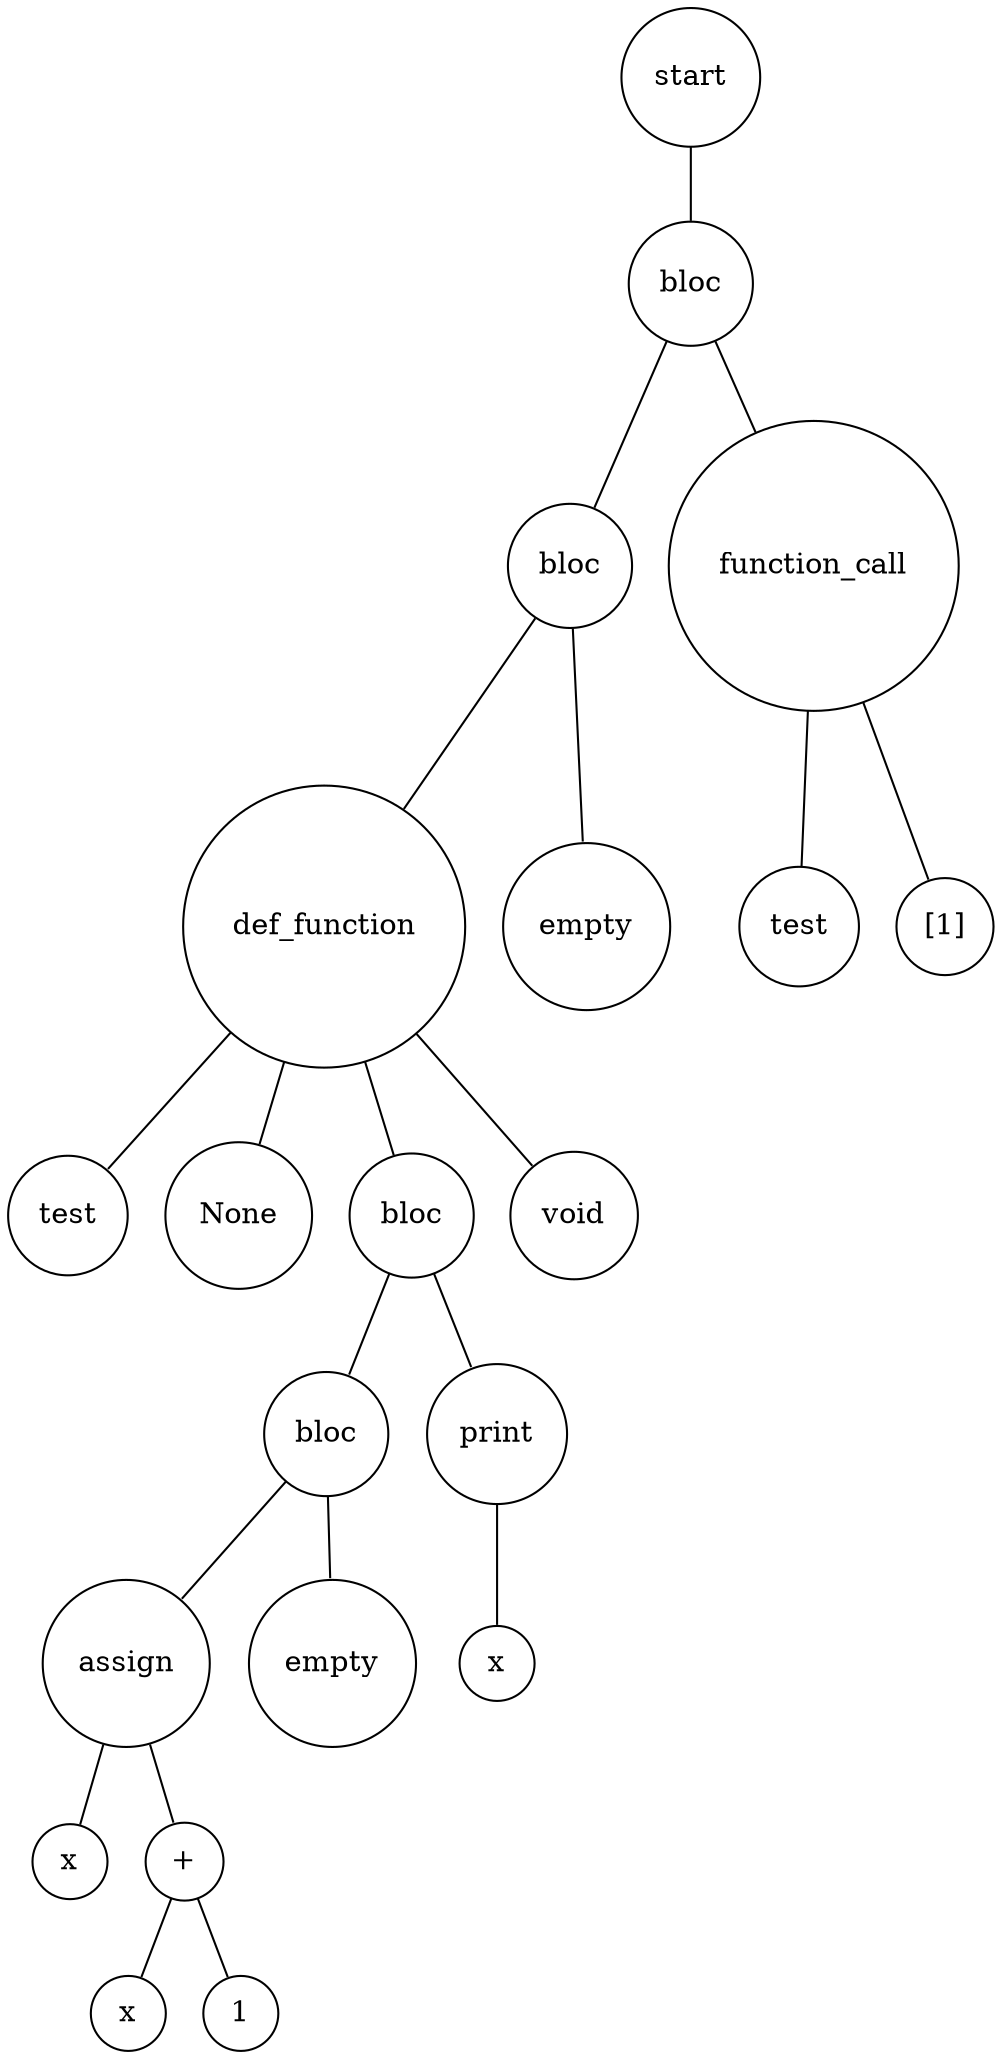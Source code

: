 digraph {
	node [shape=circle]
	"4e132521-a124-4f2d-97f7-8a07341108b2" [label=start]
	"c1b691d8-5dad-4626-9865-3189d0637e9a" [label=bloc]
	"cfd878ee-ca85-42dd-a0ab-35673a5521b5" [label=bloc]
	"9f814f86-6e8b-4766-83a1-70fc6d3fcfb4" [label=def_function]
	"93d7a435-693f-4a77-a4fc-56243472b7dd" [label=test]
	"9f814f86-6e8b-4766-83a1-70fc6d3fcfb4" -> "93d7a435-693f-4a77-a4fc-56243472b7dd" [arrowsize=0]
	"5263d0c4-1077-4d65-9c16-e4385d8ac942" [label=None]
	"9f814f86-6e8b-4766-83a1-70fc6d3fcfb4" -> "5263d0c4-1077-4d65-9c16-e4385d8ac942" [arrowsize=0]
	"96baead6-732f-4947-bbf9-73b2d2c3b136" [label=bloc]
	"00f53f59-7144-4702-9de8-22ce7ca4a7c2" [label=bloc]
	"b618482c-44b5-4130-8f1c-a8cfdbfc48b7" [label=assign]
	"6fe71874-2236-4352-acc3-b246fc55cdc7" [label=x]
	"b618482c-44b5-4130-8f1c-a8cfdbfc48b7" -> "6fe71874-2236-4352-acc3-b246fc55cdc7" [arrowsize=0]
	"ebeeabf9-4be4-49d2-8f1c-784a891642b3" [label="+"]
	"fbde0ddb-aeaa-4c5f-b6eb-e1d881a09ec3" [label=x]
	"ebeeabf9-4be4-49d2-8f1c-784a891642b3" -> "fbde0ddb-aeaa-4c5f-b6eb-e1d881a09ec3" [arrowsize=0]
	"299c1fd9-26a2-4663-9797-688dcc5005b5" [label=1]
	"ebeeabf9-4be4-49d2-8f1c-784a891642b3" -> "299c1fd9-26a2-4663-9797-688dcc5005b5" [arrowsize=0]
	"b618482c-44b5-4130-8f1c-a8cfdbfc48b7" -> "ebeeabf9-4be4-49d2-8f1c-784a891642b3" [arrowsize=0]
	"00f53f59-7144-4702-9de8-22ce7ca4a7c2" -> "b618482c-44b5-4130-8f1c-a8cfdbfc48b7" [arrowsize=0]
	"598b5ed0-2989-480f-a529-864a307d4207" [label=empty]
	"00f53f59-7144-4702-9de8-22ce7ca4a7c2" -> "598b5ed0-2989-480f-a529-864a307d4207" [arrowsize=0]
	"96baead6-732f-4947-bbf9-73b2d2c3b136" -> "00f53f59-7144-4702-9de8-22ce7ca4a7c2" [arrowsize=0]
	"23ed92c2-4c74-44cb-aba7-ca9bdbba04d2" [label=print]
	"476c6666-a902-4eeb-a783-961a2c42e8c2" [label=x]
	"23ed92c2-4c74-44cb-aba7-ca9bdbba04d2" -> "476c6666-a902-4eeb-a783-961a2c42e8c2" [arrowsize=0]
	"96baead6-732f-4947-bbf9-73b2d2c3b136" -> "23ed92c2-4c74-44cb-aba7-ca9bdbba04d2" [arrowsize=0]
	"9f814f86-6e8b-4766-83a1-70fc6d3fcfb4" -> "96baead6-732f-4947-bbf9-73b2d2c3b136" [arrowsize=0]
	"ba1d8faf-bf64-4674-b27b-fd7c0ece09ef" [label=void]
	"9f814f86-6e8b-4766-83a1-70fc6d3fcfb4" -> "ba1d8faf-bf64-4674-b27b-fd7c0ece09ef" [arrowsize=0]
	"cfd878ee-ca85-42dd-a0ab-35673a5521b5" -> "9f814f86-6e8b-4766-83a1-70fc6d3fcfb4" [arrowsize=0]
	"35832081-9e3b-4694-a42e-238c8b2e6075" [label=empty]
	"cfd878ee-ca85-42dd-a0ab-35673a5521b5" -> "35832081-9e3b-4694-a42e-238c8b2e6075" [arrowsize=0]
	"c1b691d8-5dad-4626-9865-3189d0637e9a" -> "cfd878ee-ca85-42dd-a0ab-35673a5521b5" [arrowsize=0]
	"aa04dad4-aca4-48e4-9776-ebda177263dc" [label=function_call]
	"63df4bce-c8b5-4afb-a915-020bc3266347" [label=test]
	"aa04dad4-aca4-48e4-9776-ebda177263dc" -> "63df4bce-c8b5-4afb-a915-020bc3266347" [arrowsize=0]
	"d94562c6-0174-4f1d-97f1-5d4da00863c2" [label="[1]"]
	"aa04dad4-aca4-48e4-9776-ebda177263dc" -> "d94562c6-0174-4f1d-97f1-5d4da00863c2" [arrowsize=0]
	"c1b691d8-5dad-4626-9865-3189d0637e9a" -> "aa04dad4-aca4-48e4-9776-ebda177263dc" [arrowsize=0]
	"4e132521-a124-4f2d-97f7-8a07341108b2" -> "c1b691d8-5dad-4626-9865-3189d0637e9a" [arrowsize=0]
}
